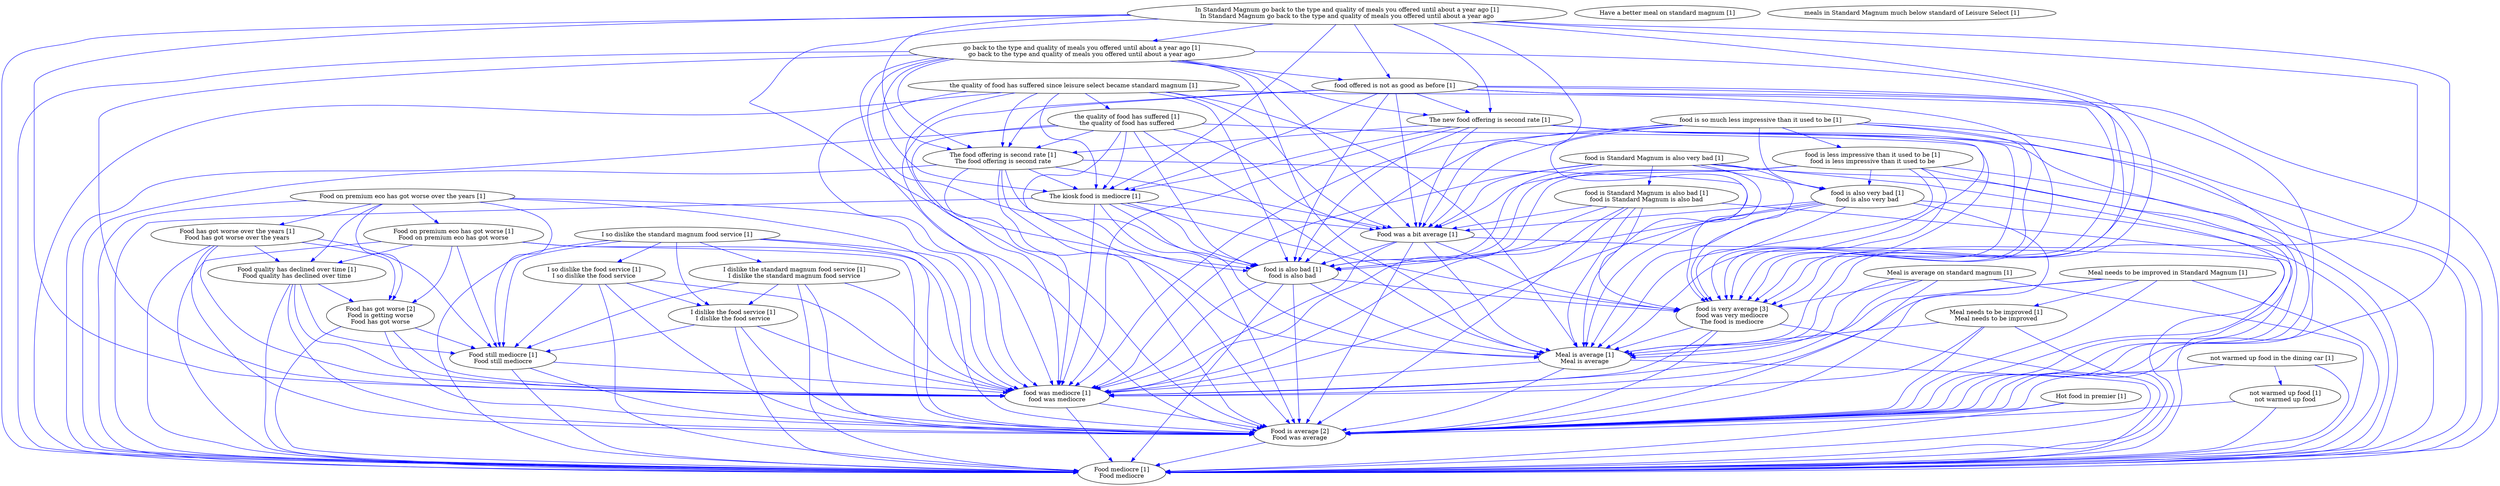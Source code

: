 digraph collapsedGraph {
"food is very average [3]\nfood was very mediocre\nThe food is mediocre""Food has got worse [2]\nFood is getting worse\nFood has got worse""Food is average [2]\nFood was average""Food still mediocre [1]\nFood still mediocre""Food mediocre [1]\nFood mediocre""Food quality has declined over time [1]\nFood quality has declined over time""Food on premium eco has got worse over the years [1]""Food on premium eco has got worse [1]\nFood on premium eco has got worse""Food has got worse over the years [1]\nFood has got worse over the years""Food was a bit average [1]""Have a better meal on standard magnum [1]""Hot food in premier [1]""I so dislike the standard magnum food service [1]""I dislike the standard magnum food service [1]\nI dislike the standard magnum food service""I dislike the food service [1]\nI dislike the food service""I so dislike the food service [1]\nI so dislike the food service""In Standard Magnum go back to the type and quality of meals you offered until about a year ago [1]\nIn Standard Magnum go back to the type and quality of meals you offered until about a year ago""go back to the type and quality of meals you offered until about a year ago [1]\ngo back to the type and quality of meals you offered until about a year ago""Meal is average on standard magnum [1]""Meal is average [1]\nMeal is average""Meal needs to be improved in Standard Magnum [1]""Meal needs to be improved [1]\nMeal needs to be improved""The kiosk food is mediocre [1]""The new food offering is second rate [1]""The food offering is second rate [1]\nThe food offering is second rate""food is Standard Magnum is also very bad [1]""food is Standard Magnum is also bad [1]\nfood is Standard Magnum is also bad""food is also bad [1]\nfood is also bad""food is also very bad [1]\nfood is also very bad""food is so much less impressive than it used to be [1]""food is less impressive than it used to be [1]\nfood is less impressive than it used to be""food offered is not as good as before [1]""food was mediocre [1]\nfood was mediocre""meals in Standard Magnum much below standard of Leisure Select [1]""not warmed up food in the dining car [1]""not warmed up food [1]\nnot warmed up food""the quality of food has suffered since leisure select became standard magnum [1]""the quality of food has suffered [1]\nthe quality of food has suffered""food is very average [3]\nfood was very mediocre\nThe food is mediocre" -> "Food is average [2]\nFood was average" [color=blue]
"food is Standard Magnum is also very bad [1]" -> "Food mediocre [1]\nFood mediocre" [color=blue]
"food is Standard Magnum is also very bad [1]" -> "food is very average [3]\nfood was very mediocre\nThe food is mediocre" [color=blue]
"the quality of food has suffered since leisure select became standard magnum [1]" -> "Food is average [2]\nFood was average" [color=blue]
"Meal needs to be improved [1]\nMeal needs to be improved" -> "food was mediocre [1]\nfood was mediocre" [color=blue]
"food is Standard Magnum is also bad [1]\nfood is Standard Magnum is also bad" -> "Food was a bit average [1]" [color=blue]
"food is Standard Magnum is also bad [1]\nfood is Standard Magnum is also bad" -> "food is very average [3]\nfood was very mediocre\nThe food is mediocre" [color=blue]
"food is Standard Magnum is also very bad [1]" -> "food was mediocre [1]\nfood was mediocre" [color=blue]
"Food has got worse [2]\nFood is getting worse\nFood has got worse" -> "Food mediocre [1]\nFood mediocre" [color=blue]
"Meal needs to be improved in Standard Magnum [1]" -> "Food is average [2]\nFood was average" [color=blue]
"Food has got worse [2]\nFood is getting worse\nFood has got worse" -> "Food still mediocre [1]\nFood still mediocre" [color=blue]
"I so dislike the standard magnum food service [1]" -> "Food is average [2]\nFood was average" [color=blue]
"food was mediocre [1]\nfood was mediocre" -> "Food is average [2]\nFood was average" [color=blue]
"the quality of food has suffered since leisure select became standard magnum [1]" -> "food was mediocre [1]\nfood was mediocre" [color=blue]
"food is Standard Magnum is also very bad [1]" -> "Food was a bit average [1]" [color=blue]
"the quality of food has suffered since leisure select became standard magnum [1]" -> "Food mediocre [1]\nFood mediocre" [color=blue]
"the quality of food has suffered since leisure select became standard magnum [1]" -> "food is also bad [1]\nfood is also bad" [color=blue]
"Meal needs to be improved [1]\nMeal needs to be improved" -> "Food is average [2]\nFood was average" [color=blue]
"Food has got worse [2]\nFood is getting worse\nFood has got worse" -> "food was mediocre [1]\nfood was mediocre" [color=blue]
"Food quality has declined over time [1]\nFood quality has declined over time" -> "Food is average [2]\nFood was average" [color=blue]
"food is also bad [1]\nfood is also bad" -> "food was mediocre [1]\nfood was mediocre" [color=blue]
"The food offering is second rate [1]\nThe food offering is second rate" -> "food was mediocre [1]\nfood was mediocre" [color=blue]
"The food offering is second rate [1]\nThe food offering is second rate" -> "food is also bad [1]\nfood is also bad" [color=blue]
"Meal is average on standard magnum [1]" -> "food was mediocre [1]\nfood was mediocre" [color=blue]
"Meal needs to be improved in Standard Magnum [1]" -> "food was mediocre [1]\nfood was mediocre" [color=blue]
"food is very average [3]\nfood was very mediocre\nThe food is mediocre" -> "Food mediocre [1]\nFood mediocre" [color=blue]
"go back to the type and quality of meals you offered until about a year ago [1]\ngo back to the type and quality of meals you offered until about a year ago" -> "Food is average [2]\nFood was average" [color=blue]
"The food offering is second rate [1]\nThe food offering is second rate" -> "Food mediocre [1]\nFood mediocre" [color=blue]
"food is also very bad [1]\nfood is also very bad" -> "Meal is average [1]\nMeal is average" [color=blue]
"food is very average [3]\nfood was very mediocre\nThe food is mediocre" -> "food was mediocre [1]\nfood was mediocre" [color=blue]
"food is Standard Magnum is also very bad [1]" -> "Meal is average [1]\nMeal is average" [color=blue]
"food was mediocre [1]\nfood was mediocre" -> "Food mediocre [1]\nFood mediocre" [color=blue]
"food is also bad [1]\nfood is also bad" -> "Food mediocre [1]\nFood mediocre" [color=blue]
"not warmed up food [1]\nnot warmed up food" -> "Food is average [2]\nFood was average" [color=blue]
"Meal is average on standard magnum [1]" -> "Food mediocre [1]\nFood mediocre" [color=blue]
"Meal needs to be improved [1]\nMeal needs to be improved" -> "Meal is average [1]\nMeal is average" [color=blue]
"food is also bad [1]\nfood is also bad" -> "food is very average [3]\nfood was very mediocre\nThe food is mediocre" [color=blue]
"Hot food in premier [1]" -> "Food is average [2]\nFood was average" [color=blue]
"The food offering is second rate [1]\nThe food offering is second rate" -> "Food is average [2]\nFood was average" [color=blue]
"food is less impressive than it used to be [1]\nfood is less impressive than it used to be" -> "Food is average [2]\nFood was average" [color=blue]
"food is also very bad [1]\nfood is also very bad" -> "Food is average [2]\nFood was average" [color=blue]
"food is so much less impressive than it used to be [1]" -> "Food was a bit average [1]" [color=blue]
"food is so much less impressive than it used to be [1]" -> "food is also very bad [1]\nfood is also very bad" [color=blue]
"food is so much less impressive than it used to be [1]" -> "food is very average [3]\nfood was very mediocre\nThe food is mediocre" [color=blue]
"the quality of food has suffered since leisure select became standard magnum [1]" -> "The kiosk food is mediocre [1]" [color=blue]
"the quality of food has suffered since leisure select became standard magnum [1]" -> "Meal is average [1]\nMeal is average" [color=blue]
"food is also bad [1]\nfood is also bad" -> "Food is average [2]\nFood was average" [color=blue]
"The new food offering is second rate [1]" -> "Food is average [2]\nFood was average" [color=blue]
"Meal needs to be improved in Standard Magnum [1]" -> "Meal is average [1]\nMeal is average" [color=blue]
"food offered is not as good as before [1]" -> "The new food offering is second rate [1]" [color=blue]
"Food still mediocre [1]\nFood still mediocre" -> "food was mediocre [1]\nfood was mediocre" [color=blue]
"the quality of food has suffered [1]\nthe quality of food has suffered" -> "food is very average [3]\nfood was very mediocre\nThe food is mediocre" [color=blue]
"the quality of food has suffered [1]\nthe quality of food has suffered" -> "Food was a bit average [1]" [color=blue]
"go back to the type and quality of meals you offered until about a year ago [1]\ngo back to the type and quality of meals you offered until about a year ago" -> "The new food offering is second rate [1]" [color=blue]
"food is very average [3]\nfood was very mediocre\nThe food is mediocre" -> "Meal is average [1]\nMeal is average" [color=blue]
"Food on premium eco has got worse over the years [1]" -> "Food is average [2]\nFood was average" [color=blue]
"In Standard Magnum go back to the type and quality of meals you offered until about a year ago [1]\nIn Standard Magnum go back to the type and quality of meals you offered until about a year ago" -> "food is also bad [1]\nfood is also bad" [color=blue]
"In Standard Magnum go back to the type and quality of meals you offered until about a year ago [1]\nIn Standard Magnum go back to the type and quality of meals you offered until about a year ago" -> "food was mediocre [1]\nfood was mediocre" [color=blue]
"food is also very bad [1]\nfood is also very bad" -> "Food was a bit average [1]" [color=blue]
"The new food offering is second rate [1]" -> "food is also bad [1]\nfood is also bad" [color=blue]
"Food was a bit average [1]" -> "food is very average [3]\nfood was very mediocre\nThe food is mediocre" [color=blue]
"The new food offering is second rate [1]" -> "food was mediocre [1]\nfood was mediocre" [color=blue]
"food offered is not as good as before [1]" -> "Meal is average [1]\nMeal is average" [color=blue]
"go back to the type and quality of meals you offered until about a year ago [1]\ngo back to the type and quality of meals you offered until about a year ago" -> "food is also bad [1]\nfood is also bad" [color=blue]
"go back to the type and quality of meals you offered until about a year ago [1]\ngo back to the type and quality of meals you offered until about a year ago" -> "food was mediocre [1]\nfood was mediocre" [color=blue]
"food offered is not as good as before [1]" -> "The kiosk food is mediocre [1]" [color=blue]
"Food on premium eco has got worse over the years [1]" -> "Food mediocre [1]\nFood mediocre" [color=blue]
"The new food offering is second rate [1]" -> "Food mediocre [1]\nFood mediocre" [color=blue]
"Food on premium eco has got worse over the years [1]" -> "Food still mediocre [1]\nFood still mediocre" [color=blue]
"Food on premium eco has got worse over the years [1]" -> "food was mediocre [1]\nfood was mediocre" [color=blue]
"In Standard Magnum go back to the type and quality of meals you offered until about a year ago [1]\nIn Standard Magnum go back to the type and quality of meals you offered until about a year ago" -> "Food is average [2]\nFood was average" [color=blue]
"Hot food in premier [1]" -> "Food mediocre [1]\nFood mediocre" [color=blue]
"Food still mediocre [1]\nFood still mediocre" -> "Food is average [2]\nFood was average" [color=blue]
"not warmed up food [1]\nnot warmed up food" -> "Food mediocre [1]\nFood mediocre" [color=blue]
"The food offering is second rate [1]\nThe food offering is second rate" -> "food is very average [3]\nfood was very mediocre\nThe food is mediocre" [color=blue]
"I so dislike the standard magnum food service [1]" -> "Food mediocre [1]\nFood mediocre" [color=blue]
"The food offering is second rate [1]\nThe food offering is second rate" -> "Food was a bit average [1]" [color=blue]
"I so dislike the standard magnum food service [1]" -> "Food still mediocre [1]\nFood still mediocre" [color=blue]
"I so dislike the standard magnum food service [1]" -> "food was mediocre [1]\nfood was mediocre" [color=blue]
"Meal is average [1]\nMeal is average" -> "Food mediocre [1]\nFood mediocre" [color=blue]
"Meal is average [1]\nMeal is average" -> "food was mediocre [1]\nfood was mediocre" [color=blue]
"Food on premium eco has got worse [1]\nFood on premium eco has got worse" -> "Food is average [2]\nFood was average" [color=blue]
"The kiosk food is mediocre [1]" -> "food is very average [3]\nfood was very mediocre\nThe food is mediocre" [color=blue]
"The kiosk food is mediocre [1]" -> "Food was a bit average [1]" [color=blue]
"go back to the type and quality of meals you offered until about a year ago [1]\ngo back to the type and quality of meals you offered until about a year ago" -> "The kiosk food is mediocre [1]" [color=blue]
"go back to the type and quality of meals you offered until about a year ago [1]\ngo back to the type and quality of meals you offered until about a year ago" -> "Meal is average [1]\nMeal is average" [color=blue]
"food is Standard Magnum is also very bad [1]" -> "Food is average [2]\nFood was average" [color=blue]
"I so dislike the food service [1]\nI so dislike the food service" -> "Food is average [2]\nFood was average" [color=blue]
"Meal is average [1]\nMeal is average" -> "Food is average [2]\nFood was average" [color=blue]
"Food on premium eco has got worse [1]\nFood on premium eco has got worse" -> "food was mediocre [1]\nfood was mediocre" [color=blue]
"food is so much less impressive than it used to be [1]" -> "Meal is average [1]\nMeal is average" [color=blue]
"food is Standard Magnum is also bad [1]\nfood is Standard Magnum is also bad" -> "Food mediocre [1]\nFood mediocre" [color=blue]
"go back to the type and quality of meals you offered until about a year ago [1]\ngo back to the type and quality of meals you offered until about a year ago" -> "food is very average [3]\nfood was very mediocre\nThe food is mediocre" [color=blue]
"go back to the type and quality of meals you offered until about a year ago [1]\ngo back to the type and quality of meals you offered until about a year ago" -> "Food was a bit average [1]" [color=blue]
"food is Standard Magnum is also bad [1]\nfood is Standard Magnum is also bad" -> "food was mediocre [1]\nfood was mediocre" [color=blue]
"Food has got worse over the years [1]\nFood has got worse over the years" -> "Food mediocre [1]\nFood mediocre" [color=blue]
"Food on premium eco has got worse [1]\nFood on premium eco has got worse" -> "Food still mediocre [1]\nFood still mediocre" [color=blue]
"Food has got worse over the years [1]\nFood has got worse over the years" -> "Food still mediocre [1]\nFood still mediocre" [color=blue]
"Food on premium eco has got worse [1]\nFood on premium eco has got worse" -> "Food mediocre [1]\nFood mediocre" [color=blue]
"Food has got worse over the years [1]\nFood has got worse over the years" -> "food was mediocre [1]\nfood was mediocre" [color=blue]
"Food on premium eco has got worse [1]\nFood on premium eco has got worse" -> "Food has got worse [2]\nFood is getting worse\nFood has got worse" [color=blue]
"The new food offering is second rate [1]" -> "Food was a bit average [1]" [color=blue]
"go back to the type and quality of meals you offered until about a year ago [1]\ngo back to the type and quality of meals you offered until about a year ago" -> "The food offering is second rate [1]\nThe food offering is second rate" [color=blue]
"The new food offering is second rate [1]" -> "food is very average [3]\nfood was very mediocre\nThe food is mediocre" [color=blue]
"go back to the type and quality of meals you offered until about a year ago [1]\ngo back to the type and quality of meals you offered until about a year ago" -> "food offered is not as good as before [1]" [color=blue]
"food is Standard Magnum is also bad [1]\nfood is Standard Magnum is also bad" -> "Food is average [2]\nFood was average" [color=blue]
"food is so much less impressive than it used to be [1]" -> "Food mediocre [1]\nFood mediocre" [color=blue]
"Food has got worse over the years [1]\nFood has got worse over the years" -> "Food is average [2]\nFood was average" [color=blue]
"food is so much less impressive than it used to be [1]" -> "food is also bad [1]\nfood is also bad" [color=blue]
"food is so much less impressive than it used to be [1]" -> "food was mediocre [1]\nfood was mediocre" [color=blue]
"I dislike the standard magnum food service [1]\nI dislike the standard magnum food service" -> "Food mediocre [1]\nFood mediocre" [color=blue]
"Food has got worse [2]\nFood is getting worse\nFood has got worse" -> "Food is average [2]\nFood was average" [color=blue]
"Food quality has declined over time [1]\nFood quality has declined over time" -> "food was mediocre [1]\nfood was mediocre" [color=blue]
"Food quality has declined over time [1]\nFood quality has declined over time" -> "Food has got worse [2]\nFood is getting worse\nFood has got worse" [color=blue]
"Food quality has declined over time [1]\nFood quality has declined over time" -> "Food still mediocre [1]\nFood still mediocre" [color=blue]
"the quality of food has suffered [1]\nthe quality of food has suffered" -> "Food mediocre [1]\nFood mediocre" [color=blue]
"I dislike the standard magnum food service [1]\nI dislike the standard magnum food service" -> "food was mediocre [1]\nfood was mediocre" [color=blue]
"Food quality has declined over time [1]\nFood quality has declined over time" -> "Food mediocre [1]\nFood mediocre" [color=blue]
"I dislike the standard magnum food service [1]\nI dislike the standard magnum food service" -> "Food still mediocre [1]\nFood still mediocre" [color=blue]
"the quality of food has suffered [1]\nthe quality of food has suffered" -> "food is also bad [1]\nfood is also bad" [color=blue]
"food is Standard Magnum is also bad [1]\nfood is Standard Magnum is also bad" -> "Meal is average [1]\nMeal is average" [color=blue]
"the quality of food has suffered [1]\nthe quality of food has suffered" -> "food was mediocre [1]\nfood was mediocre" [color=blue]
"In Standard Magnum go back to the type and quality of meals you offered until about a year ago [1]\nIn Standard Magnum go back to the type and quality of meals you offered until about a year ago" -> "Meal is average [1]\nMeal is average" [color=blue]
"Food was a bit average [1]" -> "Food mediocre [1]\nFood mediocre" [color=blue]
"In Standard Magnum go back to the type and quality of meals you offered until about a year ago [1]\nIn Standard Magnum go back to the type and quality of meals you offered until about a year ago" -> "The kiosk food is mediocre [1]" [color=blue]
"food offered is not as good as before [1]" -> "food is also bad [1]\nfood is also bad" [color=blue]
"food offered is not as good as before [1]" -> "food was mediocre [1]\nfood was mediocre" [color=blue]
"Food was a bit average [1]" -> "food was mediocre [1]\nfood was mediocre" [color=blue]
"Food was a bit average [1]" -> "food is also bad [1]\nfood is also bad" [color=blue]
"Food on premium eco has got worse [1]\nFood on premium eco has got worse" -> "Food quality has declined over time [1]\nFood quality has declined over time" [color=blue]
"food offered is not as good as before [1]" -> "Food mediocre [1]\nFood mediocre" [color=blue]
"food offered is not as good as before [1]" -> "food is very average [3]\nfood was very mediocre\nThe food is mediocre" [color=blue]
"Food on premium eco has got worse over the years [1]" -> "Food has got worse [2]\nFood is getting worse\nFood has got worse" [color=blue]
"Meal is average on standard magnum [1]" -> "food is very average [3]\nfood was very mediocre\nThe food is mediocre" [color=blue]
"I dislike the standard magnum food service [1]\nI dislike the standard magnum food service" -> "Food is average [2]\nFood was average" [color=blue]
"The food offering is second rate [1]\nThe food offering is second rate" -> "The kiosk food is mediocre [1]" [color=blue]
"the quality of food has suffered [1]\nthe quality of food has suffered" -> "Food is average [2]\nFood was average" [color=blue]
"the quality of food has suffered [1]\nthe quality of food has suffered" -> "The food offering is second rate [1]\nThe food offering is second rate" [color=blue]
"In Standard Magnum go back to the type and quality of meals you offered until about a year ago [1]\nIn Standard Magnum go back to the type and quality of meals you offered until about a year ago" -> "The new food offering is second rate [1]" [color=blue]
"food offered is not as good as before [1]" -> "Food is average [2]\nFood was average" [color=blue]
"The new food offering is second rate [1]" -> "Meal is average [1]\nMeal is average" [color=blue]
"The food offering is second rate [1]\nThe food offering is second rate" -> "Meal is average [1]\nMeal is average" [color=blue]
"The new food offering is second rate [1]" -> "The kiosk food is mediocre [1]" [color=blue]
"Food on premium eco has got worse over the years [1]" -> "Food quality has declined over time [1]\nFood quality has declined over time" [color=blue]
"Food is average [2]\nFood was average" -> "Food mediocre [1]\nFood mediocre" [color=blue]
"Meal is average on standard magnum [1]" -> "Food is average [2]\nFood was average" [color=blue]
"the quality of food has suffered [1]\nthe quality of food has suffered" -> "The kiosk food is mediocre [1]" [color=blue]
"food is also very bad [1]\nfood is also very bad" -> "food is very average [3]\nfood was very mediocre\nThe food is mediocre" [color=blue]
"food is less impressive than it used to be [1]\nfood is less impressive than it used to be" -> "food is also bad [1]\nfood is also bad" [color=blue]
"food is less impressive than it used to be [1]\nfood is less impressive than it used to be" -> "food was mediocre [1]\nfood was mediocre" [color=blue]
"I dislike the food service [1]\nI dislike the food service" -> "Food is average [2]\nFood was average" [color=blue]
"not warmed up food in the dining car [1]" -> "Food is average [2]\nFood was average" [color=blue]
"food is also very bad [1]\nfood is also very bad" -> "Food mediocre [1]\nFood mediocre" [color=blue]
"food is less impressive than it used to be [1]\nfood is less impressive than it used to be" -> "Food mediocre [1]\nFood mediocre" [color=blue]
"Food was a bit average [1]" -> "Meal is average [1]\nMeal is average" [color=blue]
"food is less impressive than it used to be [1]\nfood is less impressive than it used to be" -> "food is very average [3]\nfood was very mediocre\nThe food is mediocre" [color=blue]
"food is also very bad [1]\nfood is also very bad" -> "food was mediocre [1]\nfood was mediocre" [color=blue]
"The kiosk food is mediocre [1]" -> "Meal is average [1]\nMeal is average" [color=blue]
"food is less impressive than it used to be [1]\nfood is less impressive than it used to be" -> "food is also very bad [1]\nfood is also very bad" [color=blue]
"food is less impressive than it used to be [1]\nfood is less impressive than it used to be" -> "Food was a bit average [1]" [color=blue]
"I dislike the food service [1]\nI dislike the food service" -> "Food still mediocre [1]\nFood still mediocre" [color=blue]
"the quality of food has suffered [1]\nthe quality of food has suffered" -> "Meal is average [1]\nMeal is average" [color=blue]
"I dislike the food service [1]\nI dislike the food service" -> "Food mediocre [1]\nFood mediocre" [color=blue]
"the quality of food has suffered since leisure select became standard magnum [1]" -> "food is very average [3]\nfood was very mediocre\nThe food is mediocre" [color=blue]
"not warmed up food in the dining car [1]" -> "Food mediocre [1]\nFood mediocre" [color=blue]
"the quality of food has suffered since leisure select became standard magnum [1]" -> "Food was a bit average [1]" [color=blue]
"the quality of food has suffered since leisure select became standard magnum [1]" -> "The food offering is second rate [1]\nThe food offering is second rate" [color=blue]
"I dislike the food service [1]\nI dislike the food service" -> "food was mediocre [1]\nfood was mediocre" [color=blue]
"Food was a bit average [1]" -> "Food is average [2]\nFood was average" [color=blue]
"The kiosk food is mediocre [1]" -> "Food is average [2]\nFood was average" [color=blue]
"food is so much less impressive than it used to be [1]" -> "Food is average [2]\nFood was average" [color=blue]
"In Standard Magnum go back to the type and quality of meals you offered until about a year ago [1]\nIn Standard Magnum go back to the type and quality of meals you offered until about a year ago" -> "The food offering is second rate [1]\nThe food offering is second rate" [color=blue]
"In Standard Magnum go back to the type and quality of meals you offered until about a year ago [1]\nIn Standard Magnum go back to the type and quality of meals you offered until about a year ago" -> "food is very average [3]\nfood was very mediocre\nThe food is mediocre" [color=blue]
"Food has got worse over the years [1]\nFood has got worse over the years" -> "Food quality has declined over time [1]\nFood quality has declined over time" [color=blue]
"In Standard Magnum go back to the type and quality of meals you offered until about a year ago [1]\nIn Standard Magnum go back to the type and quality of meals you offered until about a year ago" -> "Food was a bit average [1]" [color=blue]
"food is less impressive than it used to be [1]\nfood is less impressive than it used to be" -> "Meal is average [1]\nMeal is average" [color=blue]
"In Standard Magnum go back to the type and quality of meals you offered until about a year ago [1]\nIn Standard Magnum go back to the type and quality of meals you offered until about a year ago" -> "food offered is not as good as before [1]" [color=blue]
"The kiosk food is mediocre [1]" -> "Food mediocre [1]\nFood mediocre" [color=blue]
"I so dislike the food service [1]\nI so dislike the food service" -> "food was mediocre [1]\nfood was mediocre" [color=blue]
"food offered is not as good as before [1]" -> "Food was a bit average [1]" [color=blue]
"The kiosk food is mediocre [1]" -> "food is also bad [1]\nfood is also bad" [color=blue]
"I so dislike the food service [1]\nI so dislike the food service" -> "Food still mediocre [1]\nFood still mediocre" [color=blue]
"I so dislike the food service [1]\nI so dislike the food service" -> "Food mediocre [1]\nFood mediocre" [color=blue]
"The kiosk food is mediocre [1]" -> "food was mediocre [1]\nfood was mediocre" [color=blue]
"food offered is not as good as before [1]" -> "The food offering is second rate [1]\nThe food offering is second rate" [color=blue]
"Food has got worse over the years [1]\nFood has got worse over the years" -> "Food has got worse [2]\nFood is getting worse\nFood has got worse" [color=blue]
"Food still mediocre [1]\nFood still mediocre" -> "Food mediocre [1]\nFood mediocre" [color=blue]
"Food on premium eco has got worse over the years [1]" -> "Food on premium eco has got worse [1]\nFood on premium eco has got worse" [color=blue]
"Food on premium eco has got worse over the years [1]" -> "Food has got worse over the years [1]\nFood has got worse over the years" [color=blue]
"I so dislike the standard magnum food service [1]" -> "I dislike the standard magnum food service [1]\nI dislike the standard magnum food service" [color=blue]
"I dislike the standard magnum food service [1]\nI dislike the standard magnum food service" -> "I dislike the food service [1]\nI dislike the food service" [color=blue]
"I so dislike the standard magnum food service [1]" -> "I so dislike the food service [1]\nI so dislike the food service" [color=blue]
"I so dislike the food service [1]\nI so dislike the food service" -> "I dislike the food service [1]\nI dislike the food service" [color=blue]
"I so dislike the standard magnum food service [1]" -> "I dislike the food service [1]\nI dislike the food service" [color=blue]
"In Standard Magnum go back to the type and quality of meals you offered until about a year ago [1]\nIn Standard Magnum go back to the type and quality of meals you offered until about a year ago" -> "go back to the type and quality of meals you offered until about a year ago [1]\ngo back to the type and quality of meals you offered until about a year ago" [color=blue]
"Meal is average on standard magnum [1]" -> "Meal is average [1]\nMeal is average" [color=blue]
"Meal needs to be improved in Standard Magnum [1]" -> "Meal needs to be improved [1]\nMeal needs to be improved" [color=blue]
"The new food offering is second rate [1]" -> "The food offering is second rate [1]\nThe food offering is second rate" [color=blue]
"food is Standard Magnum is also very bad [1]" -> "food is Standard Magnum is also bad [1]\nfood is Standard Magnum is also bad" [color=blue]
"food is Standard Magnum is also bad [1]\nfood is Standard Magnum is also bad" -> "food is also bad [1]\nfood is also bad" [color=blue]
"food is Standard Magnum is also very bad [1]" -> "food is also very bad [1]\nfood is also very bad" [color=blue]
"food is also very bad [1]\nfood is also very bad" -> "food is also bad [1]\nfood is also bad" [color=blue]
"food is Standard Magnum is also very bad [1]" -> "food is also bad [1]\nfood is also bad" [color=blue]
"food is so much less impressive than it used to be [1]" -> "food is less impressive than it used to be [1]\nfood is less impressive than it used to be" [color=blue]
"not warmed up food in the dining car [1]" -> "not warmed up food [1]\nnot warmed up food" [color=blue]
"the quality of food has suffered since leisure select became standard magnum [1]" -> "the quality of food has suffered [1]\nthe quality of food has suffered" [color=blue]
"In Standard Magnum go back to the type and quality of meals you offered until about a year ago [1]\nIn Standard Magnum go back to the type and quality of meals you offered until about a year ago" -> "Food mediocre [1]\nFood mediocre" [color=blue]
"go back to the type and quality of meals you offered until about a year ago [1]\ngo back to the type and quality of meals you offered until about a year ago" -> "Food mediocre [1]\nFood mediocre" [color=blue]
"Meal needs to be improved in Standard Magnum [1]" -> "Food mediocre [1]\nFood mediocre" [color=blue]
"Meal needs to be improved [1]\nMeal needs to be improved" -> "Food mediocre [1]\nFood mediocre" [color=blue]
"food is also bad [1]\nfood is also bad" -> "Meal is average [1]\nMeal is average" [color=blue]
}